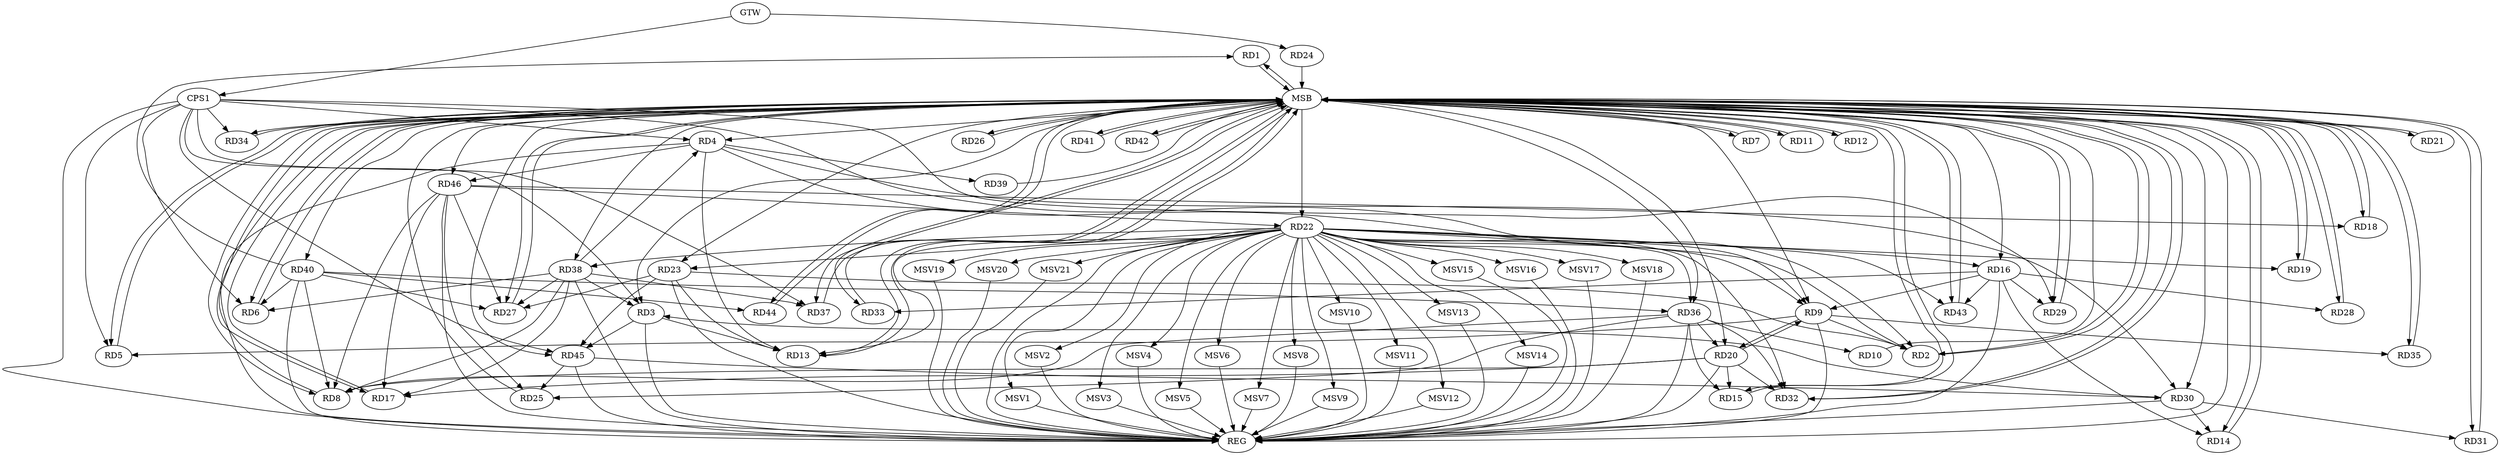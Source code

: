 strict digraph G {
  RD1 [ label="RD1" ];
  RD2 [ label="RD2" ];
  RD3 [ label="RD3" ];
  RD4 [ label="RD4" ];
  RD5 [ label="RD5" ];
  RD6 [ label="RD6" ];
  RD7 [ label="RD7" ];
  RD8 [ label="RD8" ];
  RD9 [ label="RD9" ];
  RD10 [ label="RD10" ];
  RD11 [ label="RD11" ];
  RD12 [ label="RD12" ];
  RD13 [ label="RD13" ];
  RD14 [ label="RD14" ];
  RD15 [ label="RD15" ];
  RD16 [ label="RD16" ];
  RD17 [ label="RD17" ];
  RD18 [ label="RD18" ];
  RD19 [ label="RD19" ];
  RD20 [ label="RD20" ];
  RD21 [ label="RD21" ];
  RD22 [ label="RD22" ];
  RD23 [ label="RD23" ];
  RD24 [ label="RD24" ];
  RD25 [ label="RD25" ];
  RD26 [ label="RD26" ];
  RD27 [ label="RD27" ];
  RD28 [ label="RD28" ];
  RD29 [ label="RD29" ];
  RD30 [ label="RD30" ];
  RD31 [ label="RD31" ];
  RD32 [ label="RD32" ];
  RD33 [ label="RD33" ];
  RD34 [ label="RD34" ];
  RD35 [ label="RD35" ];
  RD36 [ label="RD36" ];
  RD37 [ label="RD37" ];
  RD38 [ label="RD38" ];
  RD39 [ label="RD39" ];
  RD40 [ label="RD40" ];
  RD41 [ label="RD41" ];
  RD42 [ label="RD42" ];
  RD43 [ label="RD43" ];
  RD44 [ label="RD44" ];
  RD45 [ label="RD45" ];
  RD46 [ label="RD46" ];
  CPS1 [ label="CPS1" ];
  GTW [ label="GTW" ];
  REG [ label="REG" ];
  MSB [ label="MSB" ];
  MSV1 [ label="MSV1" ];
  MSV2 [ label="MSV2" ];
  MSV3 [ label="MSV3" ];
  MSV4 [ label="MSV4" ];
  MSV5 [ label="MSV5" ];
  MSV6 [ label="MSV6" ];
  MSV7 [ label="MSV7" ];
  MSV8 [ label="MSV8" ];
  MSV9 [ label="MSV9" ];
  MSV10 [ label="MSV10" ];
  MSV11 [ label="MSV11" ];
  MSV12 [ label="MSV12" ];
  MSV13 [ label="MSV13" ];
  MSV14 [ label="MSV14" ];
  MSV15 [ label="MSV15" ];
  MSV16 [ label="MSV16" ];
  MSV17 [ label="MSV17" ];
  MSV18 [ label="MSV18" ];
  MSV19 [ label="MSV19" ];
  MSV20 [ label="MSV20" ];
  MSV21 [ label="MSV21" ];
  RD40 -> RD1;
  RD9 -> RD2;
  RD22 -> RD2;
  RD23 -> RD2;
  RD3 -> RD13;
  RD30 -> RD3;
  RD38 -> RD3;
  RD3 -> RD45;
  RD4 -> RD9;
  RD4 -> RD13;
  RD4 -> RD30;
  RD38 -> RD4;
  RD4 -> RD39;
  RD4 -> RD46;
  RD9 -> RD5;
  RD38 -> RD6;
  RD40 -> RD6;
  RD20 -> RD8;
  RD36 -> RD8;
  RD38 -> RD8;
  RD40 -> RD8;
  RD46 -> RD8;
  RD16 -> RD9;
  RD9 -> RD20;
  RD20 -> RD9;
  RD22 -> RD9;
  RD9 -> RD35;
  RD36 -> RD10;
  RD22 -> RD13;
  RD23 -> RD13;
  RD16 -> RD14;
  RD30 -> RD14;
  RD20 -> RD15;
  RD36 -> RD15;
  RD22 -> RD16;
  RD16 -> RD28;
  RD16 -> RD29;
  RD16 -> RD33;
  RD16 -> RD43;
  RD20 -> RD17;
  RD38 -> RD17;
  RD46 -> RD17;
  RD46 -> RD18;
  RD22 -> RD19;
  RD20 -> RD32;
  RD36 -> RD20;
  RD22 -> RD23;
  RD22 -> RD32;
  RD22 -> RD36;
  RD22 -> RD38;
  RD22 -> RD43;
  RD46 -> RD22;
  RD23 -> RD27;
  RD23 -> RD45;
  RD36 -> RD25;
  RD45 -> RD25;
  RD46 -> RD25;
  RD38 -> RD27;
  RD40 -> RD27;
  RD46 -> RD27;
  RD30 -> RD31;
  RD45 -> RD30;
  RD36 -> RD32;
  RD40 -> RD36;
  RD38 -> RD37;
  RD40 -> RD44;
  CPS1 -> RD3;
  CPS1 -> RD37;
  CPS1 -> RD6;
  CPS1 -> RD34;
  CPS1 -> RD29;
  CPS1 -> RD45;
  CPS1 -> RD4;
  CPS1 -> RD5;
  CPS1 -> RD2;
  GTW -> RD24;
  GTW -> CPS1;
  RD3 -> REG;
  RD4 -> REG;
  RD9 -> REG;
  RD16 -> REG;
  RD20 -> REG;
  RD22 -> REG;
  RD23 -> REG;
  RD30 -> REG;
  RD36 -> REG;
  RD38 -> REG;
  RD40 -> REG;
  RD45 -> REG;
  RD46 -> REG;
  CPS1 -> REG;
  RD1 -> MSB;
  MSB -> RD11;
  MSB -> RD14;
  MSB -> RD21;
  MSB -> RD31;
  MSB -> RD37;
  MSB -> RD42;
  MSB -> REG;
  RD2 -> MSB;
  MSB -> RD16;
  MSB -> RD43;
  RD5 -> MSB;
  MSB -> RD8;
  MSB -> RD15;
  MSB -> RD18;
  MSB -> RD28;
  MSB -> RD44;
  RD6 -> MSB;
  MSB -> RD3;
  MSB -> RD9;
  MSB -> RD23;
  MSB -> RD40;
  RD7 -> MSB;
  MSB -> RD4;
  MSB -> RD29;
  RD8 -> MSB;
  MSB -> RD13;
  RD10 -> MSB;
  RD11 -> MSB;
  MSB -> RD20;
  MSB -> RD38;
  RD12 -> MSB;
  MSB -> RD33;
  MSB -> RD35;
  RD13 -> MSB;
  MSB -> RD32;
  RD14 -> MSB;
  MSB -> RD30;
  RD15 -> MSB;
  MSB -> RD17;
  RD17 -> MSB;
  RD18 -> MSB;
  MSB -> RD26;
  MSB -> RD34;
  RD19 -> MSB;
  MSB -> RD5;
  MSB -> RD45;
  MSB -> RD46;
  RD21 -> MSB;
  MSB -> RD2;
  MSB -> RD41;
  RD24 -> MSB;
  RD25 -> MSB;
  MSB -> RD1;
  RD26 -> MSB;
  RD27 -> MSB;
  RD28 -> MSB;
  MSB -> RD36;
  RD29 -> MSB;
  MSB -> RD12;
  RD31 -> MSB;
  RD32 -> MSB;
  RD33 -> MSB;
  RD34 -> MSB;
  RD35 -> MSB;
  RD37 -> MSB;
  MSB -> RD19;
  RD39 -> MSB;
  MSB -> RD7;
  MSB -> RD22;
  RD41 -> MSB;
  MSB -> RD6;
  RD42 -> MSB;
  RD43 -> MSB;
  RD44 -> MSB;
  MSB -> RD27;
  RD22 -> MSV1;
  RD22 -> MSV2;
  RD22 -> MSV3;
  RD22 -> MSV4;
  RD22 -> MSV5;
  RD22 -> MSV6;
  MSV1 -> REG;
  MSV2 -> REG;
  MSV3 -> REG;
  MSV4 -> REG;
  MSV5 -> REG;
  MSV6 -> REG;
  RD22 -> MSV7;
  MSV7 -> REG;
  RD22 -> MSV8;
  RD22 -> MSV9;
  MSV8 -> REG;
  MSV9 -> REG;
  RD22 -> MSV10;
  RD22 -> MSV11;
  MSV10 -> REG;
  MSV11 -> REG;
  RD22 -> MSV12;
  MSV12 -> REG;
  RD22 -> MSV13;
  RD22 -> MSV14;
  MSV13 -> REG;
  MSV14 -> REG;
  RD22 -> MSV15;
  RD22 -> MSV16;
  RD22 -> MSV17;
  MSV15 -> REG;
  MSV16 -> REG;
  MSV17 -> REG;
  RD22 -> MSV18;
  RD22 -> MSV19;
  RD22 -> MSV20;
  RD22 -> MSV21;
  MSV18 -> REG;
  MSV19 -> REG;
  MSV20 -> REG;
  MSV21 -> REG;
}
